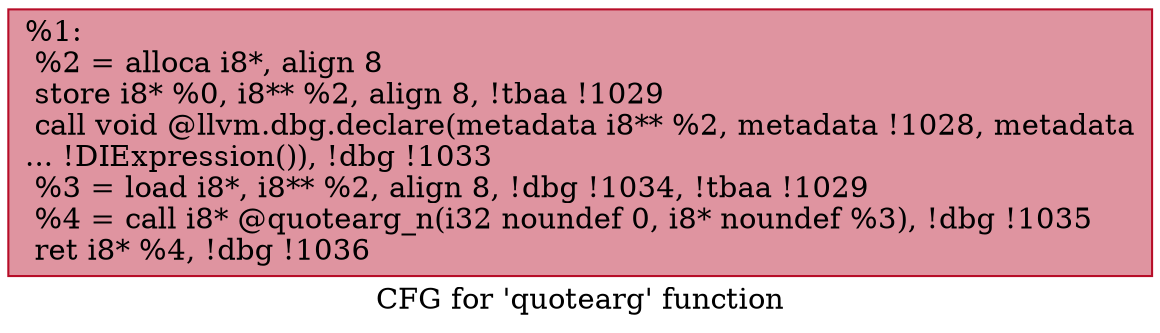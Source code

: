 digraph "CFG for 'quotearg' function" {
	label="CFG for 'quotearg' function";

	Node0x23b1260 [shape=record,color="#b70d28ff", style=filled, fillcolor="#b70d2870",label="{%1:\l  %2 = alloca i8*, align 8\l  store i8* %0, i8** %2, align 8, !tbaa !1029\l  call void @llvm.dbg.declare(metadata i8** %2, metadata !1028, metadata\l... !DIExpression()), !dbg !1033\l  %3 = load i8*, i8** %2, align 8, !dbg !1034, !tbaa !1029\l  %4 = call i8* @quotearg_n(i32 noundef 0, i8* noundef %3), !dbg !1035\l  ret i8* %4, !dbg !1036\l}"];
}
